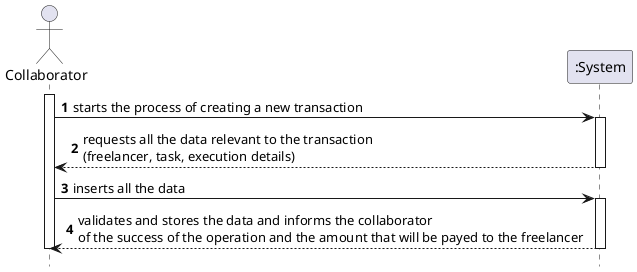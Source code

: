 @startuml SSD
hide footbox
autonumber
actor "Collaborator" as C
participant ":System" as S

'The collaborator starts the process of creating a new transaction.
'The system requests all the data relevant to the transaction (freelancer, task, execution details).
'The collaborator inserts all the data.
'The system validates and stores the data and informs the collaborator of the success of the operation and the amount that will be payed to the freelancer.

activate C
        C -> S : starts the process of creating a new transaction
        activate S
                S --> C: requests all the data relevant to the transaction \n(freelancer, task, execution details)
        deactivate S
        C -> S :inserts all the data
        activate S
                S --> C: validates and stores the data and informs the collaborator \nof the success of the operation and the amount that will be payed to the freelancer
        deactivate S
deactivate C

@enduml